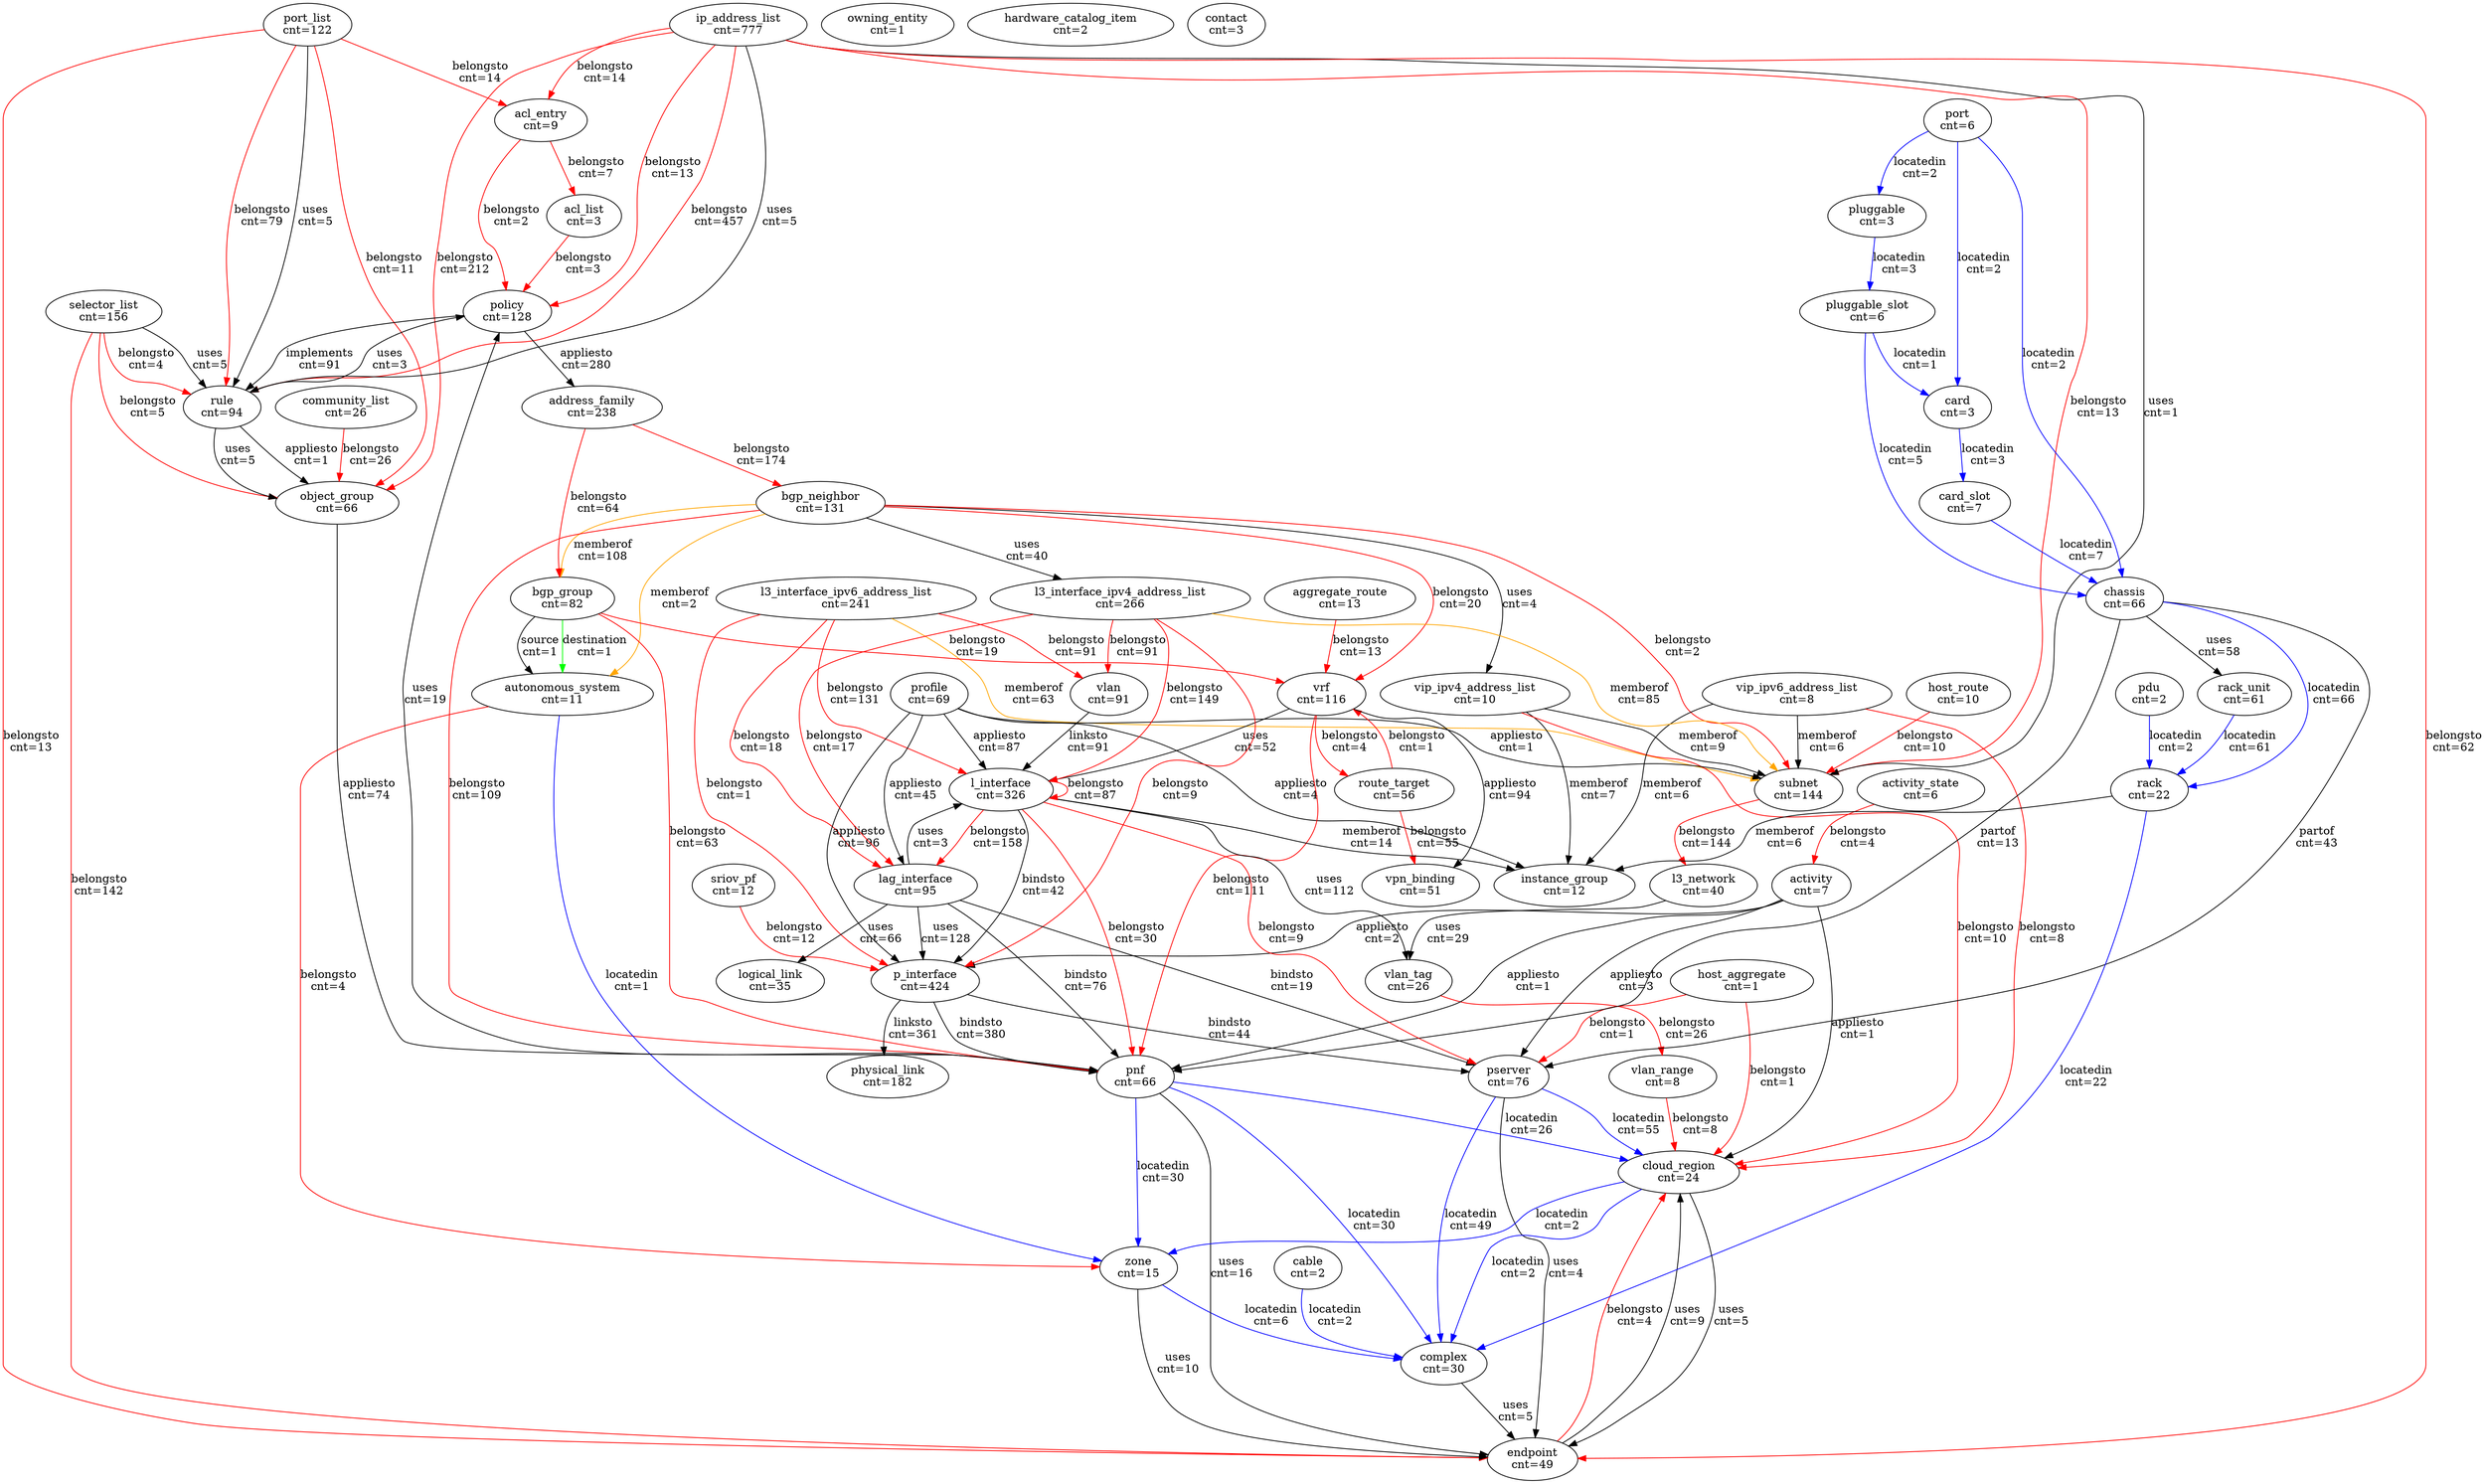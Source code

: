 digraph narad_schema{
n0 [label="port_list\ncnt=122"];
n1 [label="bgp_neighbor\ncnt=131"];
n2 [label="l3_interface_ipv6_address_list\ncnt=241"];
n3 [label="acl_list\ncnt=3"];
n4 [label="vip_ipv4_address_list\ncnt=10"];
n5 [label="ip_address_list\ncnt=777"];
n6 [label="acl_entry\ncnt=9"];
n7 [label="owning_entity\ncnt=1"];
n8 [label="selector_list\ncnt=156"];
n9 [label="autonomous_system\ncnt=11"];
n10 [label="bgp_group\ncnt=82"];
n11 [label="subnet\ncnt=144"];
n12 [label="address_family\ncnt=238"];
n13 [label="zone\ncnt=15"];
n14 [label="hardware_catalog_item\ncnt=2"];
n15 [label="vip_ipv6_address_list\ncnt=8"];
n16 [label="host_route\ncnt=10"];
n17 [label="port\ncnt=6"];
n18 [label="complex\ncnt=30"];
n19 [label="pserver\ncnt=76"];
n20 [label="policy\ncnt=128"];
n21 [label="vlan_tag\ncnt=26"];
n22 [label="host_aggregate\ncnt=1"];
n23 [label="profile\ncnt=69"];
n24 [label="vlan\ncnt=91"];
n25 [label="sriov_pf\ncnt=12"];
n26 [label="activity\ncnt=7"];
n27 [label="vpn_binding\ncnt=51"];
n28 [label="l3_network\ncnt=40"];
n29 [label="community_list\ncnt=26"];
n30 [label="chassis\ncnt=66"];
n31 [label="pluggable_slot\ncnt=6"];
n32 [label="object_group\ncnt=66"];
n33 [label="p_interface\ncnt=424"];
n34 [label="vlan_range\ncnt=8"];
n35 [label="card\ncnt=3"];
n36 [label="pnf\ncnt=66"];
n37 [label="route_target\ncnt=56"];
n38 [label="vrf\ncnt=116"];
n39 [label="endpoint\ncnt=49"];
n40 [label="cable\ncnt=2"];
n41 [label="l3_interface_ipv4_address_list\ncnt=266"];
n42 [label="pdu\ncnt=2"];
n43 [label="instance_group\ncnt=12"];
n44 [label="aggregate_route\ncnt=13"];
n45 [label="lag_interface\ncnt=95"];
n46 [label="rule\ncnt=94"];
n47 [label="physical_link\ncnt=182"];
n48 [label="pluggable\ncnt=3"];
n49 [label="contact\ncnt=3"];
n50 [label="activity_state\ncnt=6"];
n51 [label="logical_link\ncnt=35"];
n52 [label="rack_unit\ncnt=61"];
n53 [label="card_slot\ncnt=7"];
n54 [label="rack\ncnt=22"];
n55 [label="cloud_region\ncnt=24"];
n56 [label="l_interface\ncnt=326"];
n33->n47 [label="linksto\ncnt=361", color=black];
n24->n56 [label="linksto\ncnt=91", color=black];
n30->n36 [label="partof\ncnt=13", color=black];
n30->n19 [label="partof\ncnt=43", color=black];
n10->n9 [label="destination\ncnt=1", color=green];
n9->n13 [label="locatedin\ncnt=1", color=blue];
n54->n18 [label="locatedin\ncnt=22", color=blue];
n30->n54 [label="locatedin\ncnt=66", color=blue];
n13->n18 [label="locatedin\ncnt=6", color=blue];
n35->n53 [label="locatedin\ncnt=3", color=blue];
n36->n55 [label="locatedin\ncnt=26", color=blue];
n36->n18 [label="locatedin\ncnt=30", color=blue];
n36->n13 [label="locatedin\ncnt=30", color=blue];
n31->n30 [label="locatedin\ncnt=5", color=blue];
n52->n54 [label="locatedin\ncnt=61", color=blue];
n31->n35 [label="locatedin\ncnt=1", color=blue];
n42->n54 [label="locatedin\ncnt=2", color=blue];
n17->n48 [label="locatedin\ncnt=2", color=blue];
n48->n31 [label="locatedin\ncnt=3", color=blue];
n53->n30 [label="locatedin\ncnt=7", color=blue];
n55->n13 [label="locatedin\ncnt=2", color=blue];
n55->n18 [label="locatedin\ncnt=2", color=blue];
n40->n18 [label="locatedin\ncnt=2", color=blue];
n17->n35 [label="locatedin\ncnt=2", color=blue];
n19->n18 [label="locatedin\ncnt=49", color=blue];
n19->n55 [label="locatedin\ncnt=55", color=blue];
n17->n30 [label="locatedin\ncnt=2", color=blue];
n39->n55 [label="belongsto\ncnt=4", color=red];
n8->n46 [label="belongsto\ncnt=4", color=red];
n0->n46 [label="belongsto\ncnt=79", color=red];
n50->n26 [label="belongsto\ncnt=4", color=red];
n41->n45 [label="belongsto\ncnt=17", color=red];
n5->n46 [label="belongsto\ncnt=457", color=red];
n2->n33 [label="belongsto\ncnt=1", color=red];
n15->n55 [label="belongsto\ncnt=8", color=red];
n56->n36 [label="belongsto\ncnt=30", color=red];
n56->n19 [label="belongsto\ncnt=9", color=red];
n25->n33 [label="belongsto\ncnt=12", color=red];
n41->n24 [label="belongsto\ncnt=91", color=red];
n4->n55 [label="belongsto\ncnt=10", color=red];
n5->n11 [label="belongsto\ncnt=13", color=red];
n8->n39 [label="belongsto\ncnt=142", color=red];
n2->n24 [label="belongsto\ncnt=91", color=red];
n5->n32 [label="belongsto\ncnt=212", color=red];
n41->n33 [label="belongsto\ncnt=9", color=red];
n0->n39 [label="belongsto\ncnt=13", color=red];
n38->n36 [label="belongsto\ncnt=111", color=red];
n0->n32 [label="belongsto\ncnt=11", color=red];
n22->n19 [label="belongsto\ncnt=1", color=red];
n37->n27 [label="belongsto\ncnt=55", color=red];
n5->n39 [label="belongsto\ncnt=62", color=red];
n1->n11 [label="belongsto\ncnt=2", color=red];
n8->n32 [label="belongsto\ncnt=5", color=red];
n2->n45 [label="belongsto\ncnt=18", color=red];
n3->n20 [label="belongsto\ncnt=3", color=red];
n38->n37 [label="belongsto\ncnt=4", color=red];
n56->n56 [label="belongsto\ncnt=87", color=red];
n22->n55 [label="belongsto\ncnt=1", color=red];
n5->n20 [label="belongsto\ncnt=13", color=red];
n41->n56 [label="belongsto\ncnt=149", color=red];
n5->n6 [label="belongsto\ncnt=14", color=red];
n1->n36 [label="belongsto\ncnt=109", color=red];
n0->n6 [label="belongsto\ncnt=14", color=red];
n29->n32 [label="belongsto\ncnt=26", color=red];
n12->n10 [label="belongsto\ncnt=64", color=red];
n6->n20 [label="belongsto\ncnt=2", color=red];
n9->n13 [label="belongsto\ncnt=4", color=red];
n37->n38 [label="belongsto\ncnt=1", color=red];
n10->n38 [label="belongsto\ncnt=19", color=red];
n34->n55 [label="belongsto\ncnt=8", color=red];
n12->n1 [label="belongsto\ncnt=174", color=red];
n10->n36 [label="belongsto\ncnt=63", color=red];
n16->n11 [label="belongsto\ncnt=10", color=red];
n11->n28 [label="belongsto\ncnt=144", color=red];
n2->n56 [label="belongsto\ncnt=131", color=red];
n6->n3 [label="belongsto\ncnt=7", color=red];
n56->n45 [label="belongsto\ncnt=158", color=red];
n44->n38 [label="belongsto\ncnt=13", color=red];
n21->n34 [label="belongsto\ncnt=26", color=red];
n1->n38 [label="belongsto\ncnt=20", color=red];
n10->n9 [label="source\ncnt=1", color=black];
n38->n27 [label="appliesto\ncnt=94", color=black];
n32->n36 [label="appliesto\ncnt=74", color=black];
n20->n12 [label="appliesto\ncnt=280", color=black];
n26->n55 [label="appliesto\ncnt=1", color=black];
n26->n33 [label="appliesto\ncnt=2", color=black];
n23->n11 [label="appliesto\ncnt=1", color=black];
n23->n43 [label="appliesto\ncnt=4", color=black];
n46->n32 [label="appliesto\ncnt=1", color=black];
n23->n56 [label="appliesto\ncnt=87", color=black];
n23->n33 [label="appliesto\ncnt=96", color=black];
n23->n45 [label="appliesto\ncnt=45", color=black];
n26->n36 [label="appliesto\ncnt=1", color=black];
n26->n19 [label="appliesto\ncnt=3", color=black];
n2->n11 [label="memberof\ncnt=63", color=orange];
n41->n11 [label="memberof\ncnt=85", color=orange];
n1->n10 [label="memberof\ncnt=108", color=orange];
n1->n9 [label="memberof\ncnt=2", color=orange];
n20->n46 [label="implements\ncnt=91", color=black];
n45->n19 [label="bindsto\ncnt=19", color=black];
n56->n33 [label="bindsto\ncnt=42", color=black];
n33->n36 [label="bindsto\ncnt=380", color=black];
n45->n36 [label="bindsto\ncnt=76", color=black];
n33->n19 [label="bindsto\ncnt=44", color=black];
n39->n55 [label="uses\ncnt=9", color=black];
n8->n46 [label="uses\ncnt=5", color=black];
n5->n11 [label="uses\ncnt=1", color=black];
n46->n20 [label="uses\ncnt=3", color=black];
n55->n39 [label="uses\ncnt=5", color=black];
n30->n52 [label="uses\ncnt=58", color=black];
n18->n39 [label="uses\ncnt=5", color=black];
n38->n56 [label="uses\ncnt=52", color=black];
n19->n39 [label="uses\ncnt=4", color=black];
n0->n46 [label="uses\ncnt=5", color=black];
n46->n32 [label="uses\ncnt=5", color=black];
n36->n20 [label="uses\ncnt=19", color=black];
n28->n21 [label="uses\ncnt=29", color=black];
n5->n46 [label="uses\ncnt=5", color=black];
n45->n51 [label="uses\ncnt=66", color=black];
n1->n4 [label="uses\ncnt=4", color=black];
n1->n41 [label="uses\ncnt=40", color=black];
n45->n56 [label="uses\ncnt=3", color=black];
n56->n21 [label="uses\ncnt=112", color=black];
n13->n39 [label="uses\ncnt=10", color=black];
n45->n33 [label="uses\ncnt=128", color=black];
n36->n39 [label="uses\ncnt=16", color=black];
n4->n43 [label="memberof\ncnt=7", color=black];
n4->n11 [label="memberof\ncnt=9", color=black];
n15->n11 [label="memberof\ncnt=6", color=black];
n54->n43 [label="memberof\ncnt=6", color=black];
n15->n43 [label="memberof\ncnt=6", color=black];
n56->n43 [label="memberof\ncnt=14", color=black];
}
